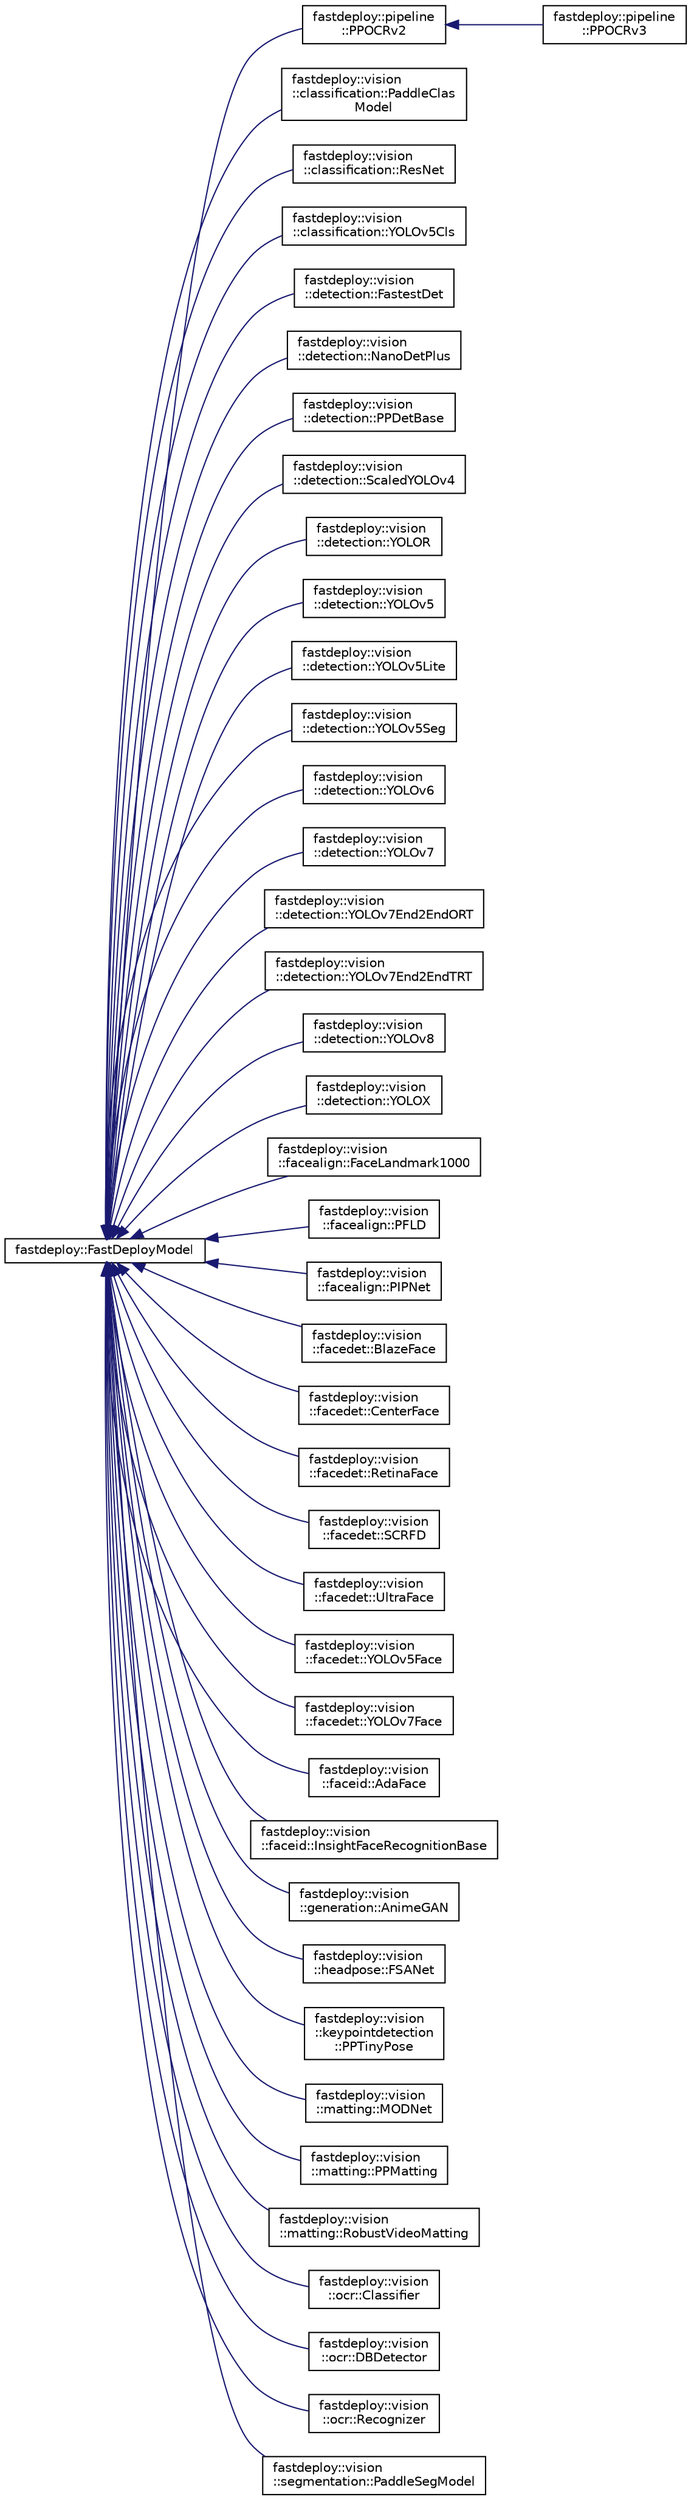 digraph "Graphical Class Hierarchy"
{
  edge [fontname="Helvetica",fontsize="10",labelfontname="Helvetica",labelfontsize="10"];
  node [fontname="Helvetica",fontsize="10",shape=record];
  rankdir="LR";
  Node1 [label="fastdeploy::FastDeployModel",height=0.2,width=0.4,color="black", fillcolor="white", style="filled",URL="$classfastdeploy_1_1FastDeployModel.html",tooltip="Base model object for all the vision models. "];
  Node1 -> Node2 [dir="back",color="midnightblue",fontsize="10",style="solid",fontname="Helvetica"];
  Node2 [label="fastdeploy::pipeline\l::PPOCRv2",height=0.2,width=0.4,color="black", fillcolor="white", style="filled",URL="$classfastdeploy_1_1pipeline_1_1PPOCRv2.html",tooltip="PPOCRv2 is used to load PP-OCRv2 series models provided by PaddleOCR. "];
  Node2 -> Node3 [dir="back",color="midnightblue",fontsize="10",style="solid",fontname="Helvetica"];
  Node3 [label="fastdeploy::pipeline\l::PPOCRv3",height=0.2,width=0.4,color="black", fillcolor="white", style="filled",URL="$classfastdeploy_1_1pipeline_1_1PPOCRv3.html",tooltip="PPOCRv3 is used to load PP-OCRv3 series models provided by PaddleOCR. "];
  Node1 -> Node4 [dir="back",color="midnightblue",fontsize="10",style="solid",fontname="Helvetica"];
  Node4 [label="fastdeploy::vision\l::classification::PaddleClas\lModel",height=0.2,width=0.4,color="black", fillcolor="white", style="filled",URL="$classfastdeploy_1_1vision_1_1classification_1_1PaddleClasModel.html",tooltip="PaddleClas serials model object used when to load a PaddleClas model exported by PaddleClas repositor..."];
  Node1 -> Node5 [dir="back",color="midnightblue",fontsize="10",style="solid",fontname="Helvetica"];
  Node5 [label="fastdeploy::vision\l::classification::ResNet",height=0.2,width=0.4,color="black", fillcolor="white", style="filled",URL="$classfastdeploy_1_1vision_1_1classification_1_1ResNet.html",tooltip="Torchvision ResNet series model. "];
  Node1 -> Node6 [dir="back",color="midnightblue",fontsize="10",style="solid",fontname="Helvetica"];
  Node6 [label="fastdeploy::vision\l::classification::YOLOv5Cls",height=0.2,width=0.4,color="black", fillcolor="white", style="filled",URL="$classfastdeploy_1_1vision_1_1classification_1_1YOLOv5Cls.html",tooltip="YOLOv5Cls model object used when to load a YOLOv5Cls model exported by YOLOv5Cls. ..."];
  Node1 -> Node7 [dir="back",color="midnightblue",fontsize="10",style="solid",fontname="Helvetica"];
  Node7 [label="fastdeploy::vision\l::detection::FastestDet",height=0.2,width=0.4,color="black", fillcolor="white", style="filled",URL="$classfastdeploy_1_1vision_1_1detection_1_1FastestDet.html",tooltip="FastestDet model object used when to load a FastestDet model exported by FastestDet. "];
  Node1 -> Node8 [dir="back",color="midnightblue",fontsize="10",style="solid",fontname="Helvetica"];
  Node8 [label="fastdeploy::vision\l::detection::NanoDetPlus",height=0.2,width=0.4,color="black", fillcolor="white", style="filled",URL="$classfastdeploy_1_1vision_1_1detection_1_1NanoDetPlus.html",tooltip="NanoDetPlus model object used when to load a NanoDetPlus model exported by NanoDet. "];
  Node1 -> Node9 [dir="back",color="midnightblue",fontsize="10",style="solid",fontname="Helvetica"];
  Node9 [label="fastdeploy::vision\l::detection::PPDetBase",height=0.2,width=0.4,color="black", fillcolor="white", style="filled",URL="$classfastdeploy_1_1vision_1_1detection_1_1PPDetBase.html",tooltip="Base model object used when to load a model exported by PaddleDetection. "];
  Node1 -> Node10 [dir="back",color="midnightblue",fontsize="10",style="solid",fontname="Helvetica"];
  Node10 [label="fastdeploy::vision\l::detection::ScaledYOLOv4",height=0.2,width=0.4,color="black", fillcolor="white", style="filled",URL="$classfastdeploy_1_1vision_1_1detection_1_1ScaledYOLOv4.html",tooltip="ScaledYOLOv4 model object used when to load a ScaledYOLOv4 model exported by ScaledYOLOv4. "];
  Node1 -> Node11 [dir="back",color="midnightblue",fontsize="10",style="solid",fontname="Helvetica"];
  Node11 [label="fastdeploy::vision\l::detection::YOLOR",height=0.2,width=0.4,color="black", fillcolor="white", style="filled",URL="$classfastdeploy_1_1vision_1_1detection_1_1YOLOR.html",tooltip="YOLOR model object used when to load a YOLOR model exported by YOLOR. "];
  Node1 -> Node12 [dir="back",color="midnightblue",fontsize="10",style="solid",fontname="Helvetica"];
  Node12 [label="fastdeploy::vision\l::detection::YOLOv5",height=0.2,width=0.4,color="black", fillcolor="white", style="filled",URL="$classfastdeploy_1_1vision_1_1detection_1_1YOLOv5.html",tooltip="YOLOv5 model object used when to load a YOLOv5 model exported by YOLOv5. "];
  Node1 -> Node13 [dir="back",color="midnightblue",fontsize="10",style="solid",fontname="Helvetica"];
  Node13 [label="fastdeploy::vision\l::detection::YOLOv5Lite",height=0.2,width=0.4,color="black", fillcolor="white", style="filled",URL="$classfastdeploy_1_1vision_1_1detection_1_1YOLOv5Lite.html",tooltip="YOLOv5Lite model object used when to load a YOLOv5Lite model exported by YOLOv5Lite. "];
  Node1 -> Node14 [dir="back",color="midnightblue",fontsize="10",style="solid",fontname="Helvetica"];
  Node14 [label="fastdeploy::vision\l::detection::YOLOv5Seg",height=0.2,width=0.4,color="black", fillcolor="white", style="filled",URL="$classfastdeploy_1_1vision_1_1detection_1_1YOLOv5Seg.html",tooltip="YOLOv5Seg model object used when to load a YOLOv5Seg model exported by YOLOv5. "];
  Node1 -> Node15 [dir="back",color="midnightblue",fontsize="10",style="solid",fontname="Helvetica"];
  Node15 [label="fastdeploy::vision\l::detection::YOLOv6",height=0.2,width=0.4,color="black", fillcolor="white", style="filled",URL="$classfastdeploy_1_1vision_1_1detection_1_1YOLOv6.html",tooltip="YOLOv6 model object used when to load a YOLOv6 model exported by YOLOv6. "];
  Node1 -> Node16 [dir="back",color="midnightblue",fontsize="10",style="solid",fontname="Helvetica"];
  Node16 [label="fastdeploy::vision\l::detection::YOLOv7",height=0.2,width=0.4,color="black", fillcolor="white", style="filled",URL="$classfastdeploy_1_1vision_1_1detection_1_1YOLOv7.html",tooltip="YOLOv7 model object used when to load a YOLOv7 model exported by YOLOv7. "];
  Node1 -> Node17 [dir="back",color="midnightblue",fontsize="10",style="solid",fontname="Helvetica"];
  Node17 [label="fastdeploy::vision\l::detection::YOLOv7End2EndORT",height=0.2,width=0.4,color="black", fillcolor="white", style="filled",URL="$classfastdeploy_1_1vision_1_1detection_1_1YOLOv7End2EndORT.html",tooltip="YOLOv7End2EndORT model object used when to load a YOLOv7End2EndORT model exported by YOLOv7..."];
  Node1 -> Node18 [dir="back",color="midnightblue",fontsize="10",style="solid",fontname="Helvetica"];
  Node18 [label="fastdeploy::vision\l::detection::YOLOv7End2EndTRT",height=0.2,width=0.4,color="black", fillcolor="white", style="filled",URL="$classfastdeploy_1_1vision_1_1detection_1_1YOLOv7End2EndTRT.html",tooltip="YOLOv7End2EndTRT model object used when to load a YOLOv7End2EndTRT model exported by YOLOv7..."];
  Node1 -> Node19 [dir="back",color="midnightblue",fontsize="10",style="solid",fontname="Helvetica"];
  Node19 [label="fastdeploy::vision\l::detection::YOLOv8",height=0.2,width=0.4,color="black", fillcolor="white", style="filled",URL="$classfastdeploy_1_1vision_1_1detection_1_1YOLOv8.html",tooltip="YOLOv8 model object used when to load a YOLOv8 model exported by YOLOv8. "];
  Node1 -> Node20 [dir="back",color="midnightblue",fontsize="10",style="solid",fontname="Helvetica"];
  Node20 [label="fastdeploy::vision\l::detection::YOLOX",height=0.2,width=0.4,color="black", fillcolor="white", style="filled",URL="$classfastdeploy_1_1vision_1_1detection_1_1YOLOX.html",tooltip="YOLOX model object used when to load a YOLOX model exported by YOLOX. "];
  Node1 -> Node21 [dir="back",color="midnightblue",fontsize="10",style="solid",fontname="Helvetica"];
  Node21 [label="fastdeploy::vision\l::facealign::FaceLandmark1000",height=0.2,width=0.4,color="black", fillcolor="white", style="filled",URL="$classfastdeploy_1_1vision_1_1facealign_1_1FaceLandmark1000.html",tooltip="FaceLandmark1000 model object used when to load a FaceLandmark1000 model exported by FaceLandmark1000..."];
  Node1 -> Node22 [dir="back",color="midnightblue",fontsize="10",style="solid",fontname="Helvetica"];
  Node22 [label="fastdeploy::vision\l::facealign::PFLD",height=0.2,width=0.4,color="black", fillcolor="white", style="filled",URL="$classfastdeploy_1_1vision_1_1facealign_1_1PFLD.html",tooltip="PFLD model object used when to load a PFLD model exported by PFLD. "];
  Node1 -> Node23 [dir="back",color="midnightblue",fontsize="10",style="solid",fontname="Helvetica"];
  Node23 [label="fastdeploy::vision\l::facealign::PIPNet",height=0.2,width=0.4,color="black", fillcolor="white", style="filled",URL="$classfastdeploy_1_1vision_1_1facealign_1_1PIPNet.html",tooltip="PIPNet model object used when to load a PIPNet model exported by PIPNet. "];
  Node1 -> Node24 [dir="back",color="midnightblue",fontsize="10",style="solid",fontname="Helvetica"];
  Node24 [label="fastdeploy::vision\l::facedet::BlazeFace",height=0.2,width=0.4,color="black", fillcolor="white", style="filled",URL="$classfastdeploy_1_1vision_1_1facedet_1_1BlazeFace.html",tooltip="BlazeFace model object used when to load a BlazeFace model exported by BlazeFace. ..."];
  Node1 -> Node25 [dir="back",color="midnightblue",fontsize="10",style="solid",fontname="Helvetica"];
  Node25 [label="fastdeploy::vision\l::facedet::CenterFace",height=0.2,width=0.4,color="black", fillcolor="white", style="filled",URL="$classfastdeploy_1_1vision_1_1facedet_1_1CenterFace.html",tooltip="CenterFace model object used when to load a CenterFace model exported by CenterFace. "];
  Node1 -> Node26 [dir="back",color="midnightblue",fontsize="10",style="solid",fontname="Helvetica"];
  Node26 [label="fastdeploy::vision\l::facedet::RetinaFace",height=0.2,width=0.4,color="black", fillcolor="white", style="filled",URL="$classfastdeploy_1_1vision_1_1facedet_1_1RetinaFace.html",tooltip="RetinaFace model object used when to load a RetinaFace model exported by RetinaFace. "];
  Node1 -> Node27 [dir="back",color="midnightblue",fontsize="10",style="solid",fontname="Helvetica"];
  Node27 [label="fastdeploy::vision\l::facedet::SCRFD",height=0.2,width=0.4,color="black", fillcolor="white", style="filled",URL="$classfastdeploy_1_1vision_1_1facedet_1_1SCRFD.html",tooltip="SCRFD model object used when to load a SCRFD model exported by SCRFD. "];
  Node1 -> Node28 [dir="back",color="midnightblue",fontsize="10",style="solid",fontname="Helvetica"];
  Node28 [label="fastdeploy::vision\l::facedet::UltraFace",height=0.2,width=0.4,color="black", fillcolor="white", style="filled",URL="$classfastdeploy_1_1vision_1_1facedet_1_1UltraFace.html",tooltip="UltraFace model object used when to load a UltraFace model exported by UltraFace. ..."];
  Node1 -> Node29 [dir="back",color="midnightblue",fontsize="10",style="solid",fontname="Helvetica"];
  Node29 [label="fastdeploy::vision\l::facedet::YOLOv5Face",height=0.2,width=0.4,color="black", fillcolor="white", style="filled",URL="$classfastdeploy_1_1vision_1_1facedet_1_1YOLOv5Face.html",tooltip="YOLOv5Face model object used when to load a YOLOv5Face model exported by YOLOv5Face. "];
  Node1 -> Node30 [dir="back",color="midnightblue",fontsize="10",style="solid",fontname="Helvetica"];
  Node30 [label="fastdeploy::vision\l::facedet::YOLOv7Face",height=0.2,width=0.4,color="black", fillcolor="white", style="filled",URL="$classfastdeploy_1_1vision_1_1facedet_1_1YOLOv7Face.html",tooltip="YOLOv7Face model object used when to load a YOLOv7Face model exported by YOLOv7Face. "];
  Node1 -> Node31 [dir="back",color="midnightblue",fontsize="10",style="solid",fontname="Helvetica"];
  Node31 [label="fastdeploy::vision\l::faceid::AdaFace",height=0.2,width=0.4,color="black", fillcolor="white", style="filled",URL="$classfastdeploy_1_1vision_1_1faceid_1_1AdaFace.html",tooltip="AdaFace model object used when to load a AdaFace model exported by AdaFace. "];
  Node1 -> Node32 [dir="back",color="midnightblue",fontsize="10",style="solid",fontname="Helvetica"];
  Node32 [label="fastdeploy::vision\l::faceid::InsightFaceRecognitionBase",height=0.2,width=0.4,color="black", fillcolor="white", style="filled",URL="$classfastdeploy_1_1vision_1_1faceid_1_1InsightFaceRecognitionBase.html",tooltip="InsightFaceRecognition model object used when to load a InsightFaceRecognition model exported by Insi..."];
  Node1 -> Node33 [dir="back",color="midnightblue",fontsize="10",style="solid",fontname="Helvetica"];
  Node33 [label="fastdeploy::vision\l::generation::AnimeGAN",height=0.2,width=0.4,color="black", fillcolor="white", style="filled",URL="$classfastdeploy_1_1vision_1_1generation_1_1AnimeGAN.html",tooltip="AnimeGAN model object is used when load a AnimeGAN model. "];
  Node1 -> Node34 [dir="back",color="midnightblue",fontsize="10",style="solid",fontname="Helvetica"];
  Node34 [label="fastdeploy::vision\l::headpose::FSANet",height=0.2,width=0.4,color="black", fillcolor="white", style="filled",URL="$classfastdeploy_1_1vision_1_1headpose_1_1FSANet.html",tooltip="FSANet model object used when to load a FSANet model exported by FSANet. "];
  Node1 -> Node35 [dir="back",color="midnightblue",fontsize="10",style="solid",fontname="Helvetica"];
  Node35 [label="fastdeploy::vision\l::keypointdetection\l::PPTinyPose",height=0.2,width=0.4,color="black", fillcolor="white", style="filled",URL="$classfastdeploy_1_1vision_1_1keypointdetection_1_1PPTinyPose.html",tooltip="PPTinyPose model object used when to load a PPTinyPose model exported by PaddleDetection. "];
  Node1 -> Node36 [dir="back",color="midnightblue",fontsize="10",style="solid",fontname="Helvetica"];
  Node36 [label="fastdeploy::vision\l::matting::MODNet",height=0.2,width=0.4,color="black", fillcolor="white", style="filled",URL="$classfastdeploy_1_1vision_1_1matting_1_1MODNet.html",tooltip="MODNet model object used when to load a MODNet model exported by MODNet. "];
  Node1 -> Node37 [dir="back",color="midnightblue",fontsize="10",style="solid",fontname="Helvetica"];
  Node37 [label="fastdeploy::vision\l::matting::PPMatting",height=0.2,width=0.4,color="black", fillcolor="white", style="filled",URL="$classfastdeploy_1_1vision_1_1matting_1_1PPMatting.html",tooltip="PPMatting model object used when to load a PPMatting model exported by PPMatting. ..."];
  Node1 -> Node38 [dir="back",color="midnightblue",fontsize="10",style="solid",fontname="Helvetica"];
  Node38 [label="fastdeploy::vision\l::matting::RobustVideoMatting",height=0.2,width=0.4,color="black", fillcolor="white", style="filled",URL="$classfastdeploy_1_1vision_1_1matting_1_1RobustVideoMatting.html",tooltip="RobustVideoMatting model object used when to load a RobustVideoMatting model exported by RobustVideoM..."];
  Node1 -> Node39 [dir="back",color="midnightblue",fontsize="10",style="solid",fontname="Helvetica"];
  Node39 [label="fastdeploy::vision\l::ocr::Classifier",height=0.2,width=0.4,color="black", fillcolor="white", style="filled",URL="$classfastdeploy_1_1vision_1_1ocr_1_1Classifier.html",tooltip="Classifier object is used to load the classification model provided by PaddleOCR. ..."];
  Node1 -> Node40 [dir="back",color="midnightblue",fontsize="10",style="solid",fontname="Helvetica"];
  Node40 [label="fastdeploy::vision\l::ocr::DBDetector",height=0.2,width=0.4,color="black", fillcolor="white", style="filled",URL="$classfastdeploy_1_1vision_1_1ocr_1_1DBDetector.html",tooltip="DBDetector object is used to load the detection model provided by PaddleOCR. "];
  Node1 -> Node41 [dir="back",color="midnightblue",fontsize="10",style="solid",fontname="Helvetica"];
  Node41 [label="fastdeploy::vision\l::ocr::Recognizer",height=0.2,width=0.4,color="black", fillcolor="white", style="filled",URL="$classfastdeploy_1_1vision_1_1ocr_1_1Recognizer.html",tooltip="Recognizer object is used to load the recognition model provided by PaddleOCR. "];
  Node1 -> Node42 [dir="back",color="midnightblue",fontsize="10",style="solid",fontname="Helvetica"];
  Node42 [label="fastdeploy::vision\l::segmentation::PaddleSegModel",height=0.2,width=0.4,color="black", fillcolor="white", style="filled",URL="$classfastdeploy_1_1vision_1_1segmentation_1_1PaddleSegModel.html",tooltip="PaddleSeg serials model object used when to load a PaddleSeg model exported by PaddleSeg repository..."];
}
